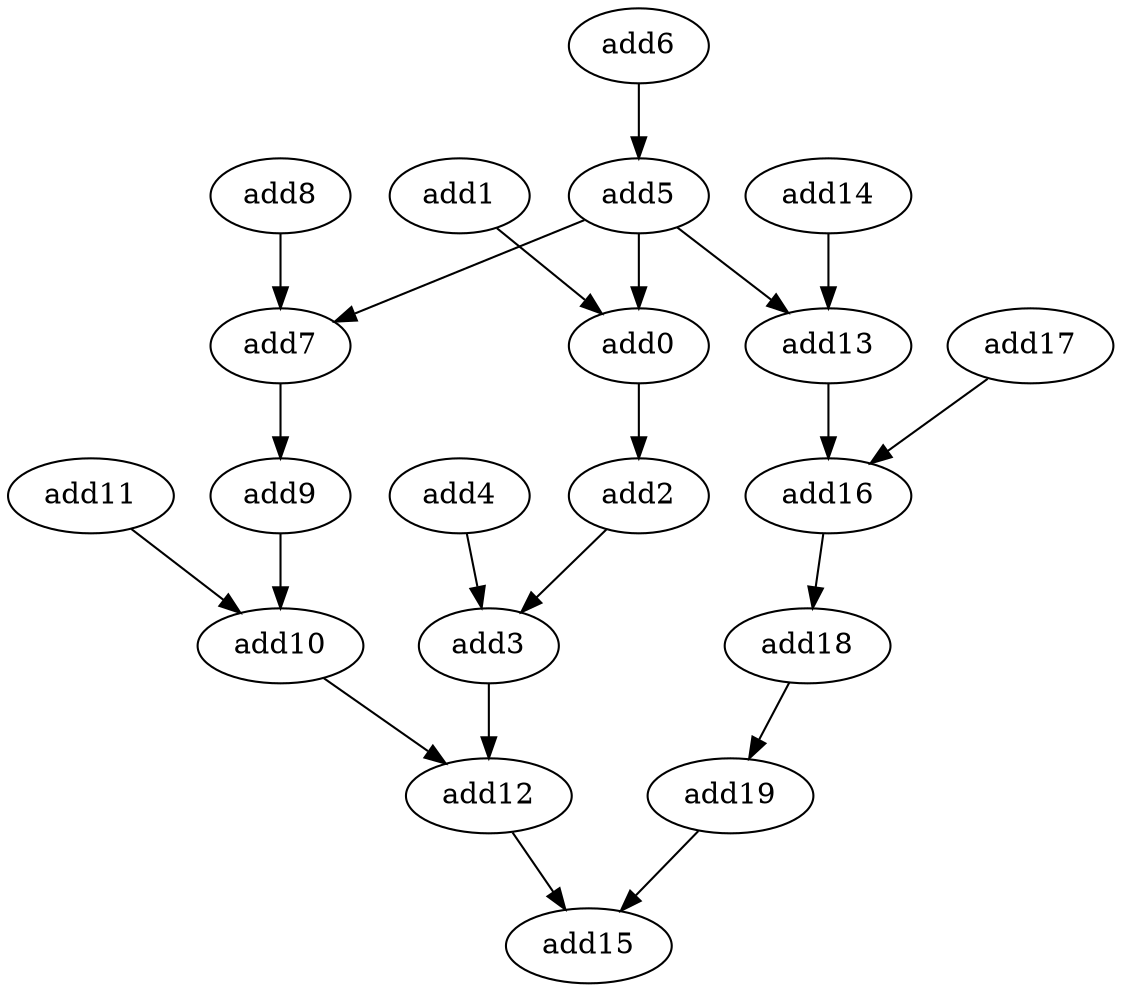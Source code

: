 digraph  {
add0 [opcode=add];
add1 [opcode=add];
add2 [opcode=add];
add3 [opcode=add];
add4 [opcode=add];
add5 [opcode=add];
add6 [opcode=add];
add7 [opcode=add];
add8 [opcode=add];
add9 [opcode=add];
add10 [opcode=add];
add11 [opcode=add];
add12 [opcode=add];
add13 [opcode=add];
add14 [opcode=add];
add15 [opcode=add];
add16 [opcode=add];
add17 [opcode=add];
add18 [opcode=add];
add19 [opcode=add];
add0 -> add2;
add1 -> add0;
add2 -> add3;
add3 -> add12;
add4 -> add3;
add5 -> add0;
add5 -> add7;
add5 -> add13;
add6 -> add5;
add7 -> add9;
add8 -> add7;
add9 -> add10;
add10 -> add12;
add11 -> add10;
add12 -> add15;
add13 -> add16;
add14 -> add13;
add17 -> add16;
add16 -> add18;
add18 -> add19;
add19 -> add15;
}

